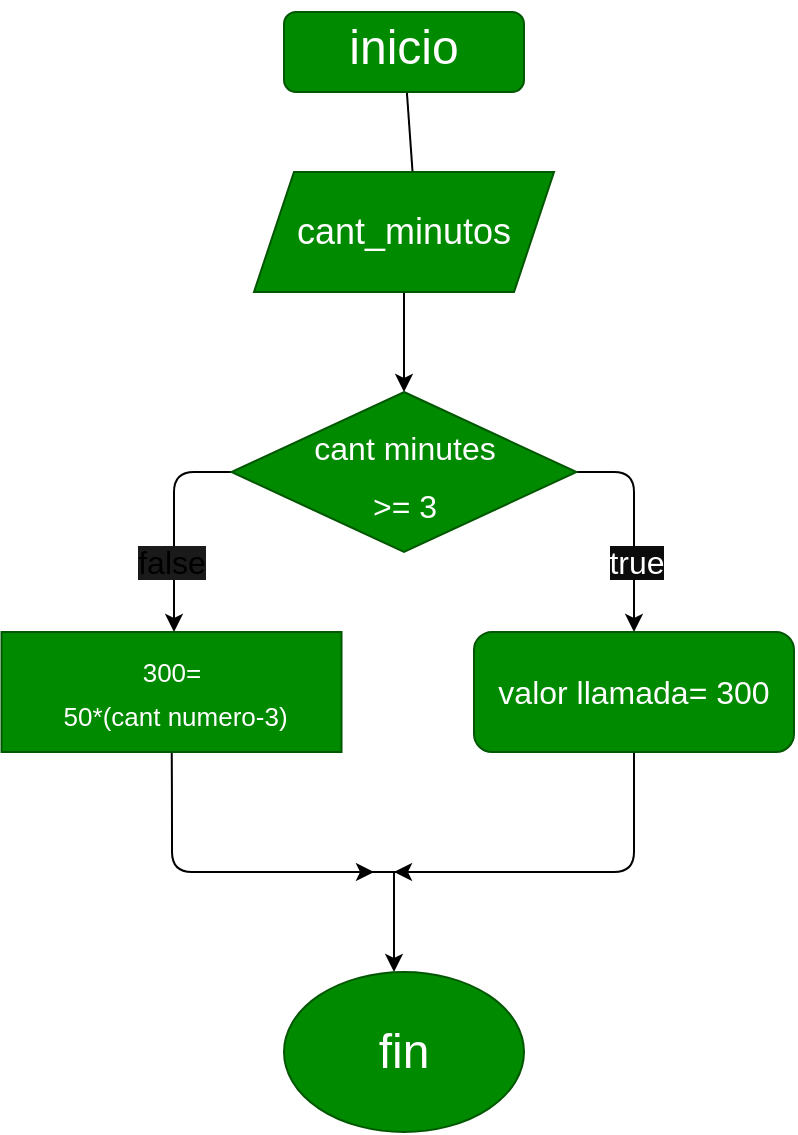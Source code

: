 <mxfile>
    <diagram id="g1z1xodhvbs5G35jIt5h" name="Página-1">
        <mxGraphModel dx="604" dy="461" grid="1" gridSize="10" guides="1" tooltips="1" connect="1" arrows="1" fold="1" page="1" pageScale="1" pageWidth="827" pageHeight="1169" math="0" shadow="0">
            <root>
                <mxCell id="0"/>
                <mxCell id="1" parent="0"/>
                <mxCell id="3" style="edgeStyle=none;html=1;fontSize=18;" edge="1" parent="1" source="2">
                    <mxGeometry relative="1" as="geometry">
                        <mxPoint x="280" y="130" as="targetPoint"/>
                    </mxGeometry>
                </mxCell>
                <mxCell id="2" value="&lt;p style=&quot;line-height: 190%;&quot;&gt;&lt;font style=&quot;font-size: 24px;&quot;&gt;inicio&lt;/font&gt;&lt;/p&gt;" style="rounded=1;whiteSpace=wrap;html=1;fillColor=#008a00;fontColor=#ffffff;strokeColor=#005700;" vertex="1" parent="1">
                    <mxGeometry x="215" y="40" width="120" height="40" as="geometry"/>
                </mxCell>
                <mxCell id="6" style="edgeStyle=none;html=1;exitX=0.5;exitY=1;exitDx=0;exitDy=0;fontSize=24;" edge="1" parent="1" source="5">
                    <mxGeometry relative="1" as="geometry">
                        <mxPoint x="275" y="230" as="targetPoint"/>
                    </mxGeometry>
                </mxCell>
                <mxCell id="5" value="cant_minutos" style="shape=parallelogram;perimeter=parallelogramPerimeter;whiteSpace=wrap;html=1;fixedSize=1;fontSize=18;labelBackgroundColor=none;fillColor=#008a00;fontColor=#ffffff;strokeColor=#005700;" vertex="1" parent="1">
                    <mxGeometry x="200" y="120" width="150" height="60" as="geometry"/>
                </mxCell>
                <mxCell id="8" style="edgeStyle=none;html=1;fontSize=18;" edge="1" parent="1" source="7">
                    <mxGeometry relative="1" as="geometry">
                        <mxPoint x="160" y="350" as="targetPoint"/>
                        <Array as="points">
                            <mxPoint x="160" y="270"/>
                        </Array>
                    </mxGeometry>
                </mxCell>
                <mxCell id="9" style="edgeStyle=none;html=1;fontSize=18;startArrow=none;" edge="1" parent="1">
                    <mxGeometry relative="1" as="geometry">
                        <mxPoint x="390" y="350" as="targetPoint"/>
                        <mxPoint x="361.25" y="270" as="sourcePoint"/>
                        <Array as="points">
                            <mxPoint x="390" y="270"/>
                        </Array>
                    </mxGeometry>
                </mxCell>
                <mxCell id="7" value="&lt;font size=&quot;3&quot;&gt;cant minutes&lt;br&gt;&amp;gt;= 3&lt;br&gt;&lt;/font&gt;" style="rhombus;whiteSpace=wrap;html=1;fontSize=24;fillColor=#008a00;fontColor=#ffffff;strokeColor=#005700;" vertex="1" parent="1">
                    <mxGeometry x="188.75" y="230" width="172.5" height="80" as="geometry"/>
                </mxCell>
                <mxCell id="22" style="edgeStyle=none;html=1;fontSize=13;fontColor=#FFFFFF;" edge="1" parent="1" source="10">
                    <mxGeometry relative="1" as="geometry">
                        <mxPoint x="260" y="470" as="targetPoint"/>
                        <Array as="points">
                            <mxPoint x="159" y="440"/>
                            <mxPoint x="159" y="470"/>
                        </Array>
                    </mxGeometry>
                </mxCell>
                <mxCell id="10" value="&lt;span style=&quot;font-size: 13px;&quot;&gt;300=&lt;br&gt;&amp;nbsp;50*(cant numero-3)&lt;/span&gt;" style="rounded=0;whiteSpace=wrap;html=1;labelBackgroundColor=none;fontSize=18;fillColor=#008a00;fontColor=#ffffff;strokeColor=#005700;" vertex="1" parent="1">
                    <mxGeometry x="73.75" y="350" width="170" height="60" as="geometry"/>
                </mxCell>
                <mxCell id="23" style="edgeStyle=none;html=1;fontSize=13;fontColor=#FFFFFF;" edge="1" parent="1" source="13">
                    <mxGeometry relative="1" as="geometry">
                        <mxPoint x="270" y="470" as="targetPoint"/>
                        <Array as="points">
                            <mxPoint x="390" y="470"/>
                        </Array>
                    </mxGeometry>
                </mxCell>
                <mxCell id="13" value="valor llamada= 300" style="rounded=1;whiteSpace=wrap;html=1;labelBackgroundColor=none;fontSize=16;fillColor=#008a00;fontColor=#ffffff;strokeColor=#005700;" vertex="1" parent="1">
                    <mxGeometry x="310" y="350" width="160" height="60" as="geometry"/>
                </mxCell>
                <mxCell id="15" value="" style="edgeStyle=none;html=1;fontSize=18;endArrow=none;" edge="1" parent="1" source="7">
                    <mxGeometry relative="1" as="geometry">
                        <mxPoint x="361.25" y="270" as="targetPoint"/>
                        <mxPoint x="361.25" y="270" as="sourcePoint"/>
                        <Array as="points"/>
                    </mxGeometry>
                </mxCell>
                <mxCell id="16" value="&lt;span style=&quot;background-color: rgb(13, 12, 12);&quot;&gt;true&lt;/span&gt;" style="text;html=1;strokeColor=none;fillColor=none;align=center;verticalAlign=middle;rounded=0;labelBackgroundColor=none;fontSize=16;fontColor=#FFFFFF;" vertex="1" parent="1">
                    <mxGeometry x="361.25" y="300" width="60" height="30" as="geometry"/>
                </mxCell>
                <mxCell id="18" value="&lt;span style=&quot;background-color: rgb(26, 26, 26);&quot;&gt;false&lt;/span&gt;" style="text;html=1;strokeColor=none;fillColor=none;align=center;verticalAlign=middle;whiteSpace=wrap;rounded=0;labelBackgroundColor=none;fontSize=16;" vertex="1" parent="1">
                    <mxGeometry x="128.75" y="300" width="60" height="30" as="geometry"/>
                </mxCell>
                <mxCell id="25" value="" style="endArrow=classic;html=1;fontSize=13;fontColor=#FFFFFF;" edge="1" parent="1">
                    <mxGeometry width="50" height="50" relative="1" as="geometry">
                        <mxPoint x="270" y="470" as="sourcePoint"/>
                        <mxPoint x="270" y="520" as="targetPoint"/>
                    </mxGeometry>
                </mxCell>
                <mxCell id="24" value="" style="endArrow=none;html=1;fontSize=13;fontColor=#FFFFFF;" edge="1" parent="1">
                    <mxGeometry width="50" height="50" relative="1" as="geometry">
                        <mxPoint x="243.75" y="470" as="sourcePoint"/>
                        <mxPoint x="323.75" y="470" as="targetPoint"/>
                        <Array as="points"/>
                    </mxGeometry>
                </mxCell>
                <mxCell id="26" value="&lt;font style=&quot;font-size: 24px;&quot;&gt;fin&lt;/font&gt;" style="ellipse;whiteSpace=wrap;html=1;labelBackgroundColor=none;fontSize=13;fontColor=#ffffff;fillColor=#008a00;strokeColor=#005700;" vertex="1" parent="1">
                    <mxGeometry x="215" y="520" width="120" height="80" as="geometry"/>
                </mxCell>
            </root>
        </mxGraphModel>
    </diagram>
</mxfile>